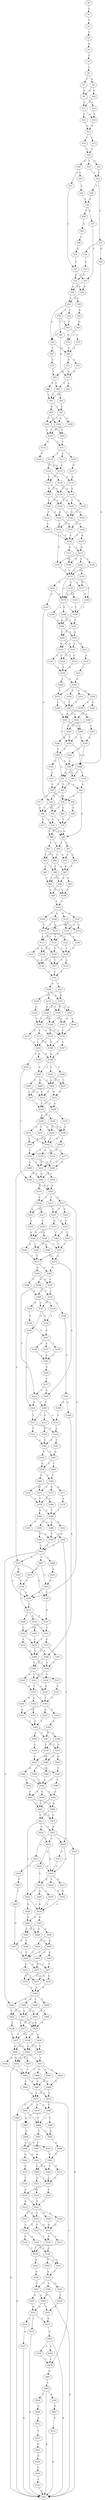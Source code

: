strict digraph  {
	S0 -> S1 [ label = C ];
	S1 -> S2 [ label = T ];
	S2 -> S3 [ label = C ];
	S3 -> S4 [ label = A ];
	S4 -> S5 [ label = A ];
	S5 -> S6 [ label = C ];
	S6 -> S7 [ label = C ];
	S6 -> S8 [ label = A ];
	S7 -> S9 [ label = G ];
	S8 -> S9 [ label = G ];
	S8 -> S10 [ label = C ];
	S9 -> S11 [ label = C ];
	S9 -> S12 [ label = A ];
	S10 -> S11 [ label = C ];
	S11 -> S13 [ label = T ];
	S11 -> S14 [ label = A ];
	S12 -> S14 [ label = A ];
	S13 -> S15 [ label = A ];
	S14 -> S15 [ label = A ];
	S15 -> S16 [ label = C ];
	S15 -> S17 [ label = G ];
	S16 -> S18 [ label = T ];
	S17 -> S18 [ label = T ];
	S18 -> S19 [ label = T ];
	S18 -> S20 [ label = A ];
	S18 -> S21 [ label = G ];
	S19 -> S22 [ label = T ];
	S20 -> S23 [ label = G ];
	S20 -> S24 [ label = C ];
	S21 -> S22 [ label = T ];
	S22 -> S25 [ label = A ];
	S22 -> S26 [ label = T ];
	S23 -> S27 [ label = T ];
	S24 -> S28 [ label = C ];
	S25 -> S29 [ label = G ];
	S25 -> S30 [ label = T ];
	S26 -> S31 [ label = A ];
	S27 -> S32 [ label = G ];
	S27 -> S33 [ label = C ];
	S28 -> S31 [ label = A ];
	S29 -> S34 [ label = A ];
	S30 -> S35 [ label = G ];
	S31 -> S36 [ label = T ];
	S31 -> S37 [ label = A ];
	S32 -> S38 [ label = A ];
	S32 -> S39 [ label = T ];
	S33 -> S39 [ label = T ];
	S33 -> S38 [ label = A ];
	S34 -> S40 [ label = C ];
	S34 -> S41 [ label = G ];
	S35 -> S32 [ label = G ];
	S36 -> S42 [ label = A ];
	S37 -> S33 [ label = C ];
	S38 -> S43 [ label = A ];
	S38 -> S44 [ label = G ];
	S39 -> S43 [ label = A ];
	S40 -> S45 [ label = T ];
	S41 -> S45 [ label = T ];
	S41 -> S46 [ label = A ];
	S41 -> S47 [ label = C ];
	S42 -> S48 [ label = C ];
	S43 -> S49 [ label = A ];
	S43 -> S50 [ label = T ];
	S43 -> S51 [ label = C ];
	S44 -> S52 [ label = A ];
	S45 -> S53 [ label = G ];
	S45 -> S54 [ label = A ];
	S46 -> S54 [ label = A ];
	S46 -> S55 [ label = A ];
	S47 -> S56 [ label = T ];
	S47 -> S57 [ label = C ];
	S48 -> S58 [ label = C ];
	S49 -> S59 [ label = C ];
	S49 -> S60 [ label = A ];
	S50 -> S61 [ label = T ];
	S50 -> S62 [ label = T ];
	S51 -> S62 [ label = T ];
	S52 -> S63 [ label = G ];
	S53 -> S64 [ label = A ];
	S53 -> S65 [ label = C ];
	S54 -> S64 [ label = A ];
	S54 -> S65 [ label = C ];
	S54 -> S66 [ label = G ];
	S55 -> S67 [ label = G ];
	S55 -> S68 [ label = C ];
	S56 -> S69 [ label = T ];
	S57 -> S64 [ label = A ];
	S58 -> S27 [ label = T ];
	S59 -> S70 [ label = C ];
	S60 -> S71 [ label = G ];
	S60 -> S72 [ label = A ];
	S61 -> S73 [ label = G ];
	S62 -> S74 [ label = T ];
	S62 -> S49 [ label = A ];
	S62 -> S75 [ label = G ];
	S63 -> S75 [ label = G ];
	S64 -> S76 [ label = C ];
	S64 -> S77 [ label = G ];
	S65 -> S78 [ label = T ];
	S65 -> S76 [ label = C ];
	S66 -> S78 [ label = T ];
	S67 -> S79 [ label = A ];
	S67 -> S80 [ label = G ];
	S68 -> S81 [ label = T ];
	S68 -> S82 [ label = C ];
	S68 -> S79 [ label = A ];
	S69 -> S78 [ label = T ];
	S70 -> S83 [ label = A ];
	S71 -> S73 [ label = G ];
	S71 -> S83 [ label = A ];
	S72 -> S73 [ label = G ];
	S73 -> S84 [ label = T ];
	S73 -> S85 [ label = A ];
	S74 -> S60 [ label = A ];
	S75 -> S60 [ label = A ];
	S76 -> S86 [ label = T ];
	S76 -> S55 [ label = A ];
	S77 -> S55 [ label = A ];
	S78 -> S86 [ label = T ];
	S78 -> S55 [ label = A ];
	S79 -> S87 [ label = A ];
	S80 -> S87 [ label = A ];
	S81 -> S88 [ label = T ];
	S81 -> S89 [ label = C ];
	S82 -> S88 [ label = T ];
	S82 -> S87 [ label = A ];
	S83 -> S84 [ label = T ];
	S83 -> S90 [ label = G ];
	S84 -> S91 [ label = T ];
	S84 -> S92 [ label = C ];
	S85 -> S91 [ label = T ];
	S86 -> S68 [ label = C ];
	S86 -> S93 [ label = T ];
	S87 -> S94 [ label = T ];
	S87 -> S95 [ label = C ];
	S87 -> S96 [ label = G ];
	S88 -> S96 [ label = G ];
	S88 -> S94 [ label = T ];
	S89 -> S94 [ label = T ];
	S90 -> S91 [ label = T ];
	S91 -> S97 [ label = T ];
	S91 -> S98 [ label = G ];
	S92 -> S97 [ label = T ];
	S93 -> S81 [ label = T ];
	S93 -> S82 [ label = C ];
	S94 -> S99 [ label = G ];
	S94 -> S100 [ label = C ];
	S95 -> S100 [ label = C ];
	S96 -> S99 [ label = G ];
	S96 -> S100 [ label = C ];
	S97 -> S101 [ label = T ];
	S97 -> S102 [ label = G ];
	S97 -> S103 [ label = A ];
	S98 -> S101 [ label = T ];
	S98 -> S103 [ label = A ];
	S99 -> S104 [ label = T ];
	S100 -> S104 [ label = T ];
	S101 -> S105 [ label = T ];
	S101 -> S106 [ label = C ];
	S102 -> S105 [ label = T ];
	S103 -> S105 [ label = T ];
	S103 -> S106 [ label = C ];
	S104 -> S107 [ label = G ];
	S104 -> S108 [ label = C ];
	S104 -> S109 [ label = T ];
	S104 -> S110 [ label = A ];
	S105 -> S111 [ label = T ];
	S105 -> S112 [ label = G ];
	S106 -> S111 [ label = T ];
	S107 -> S113 [ label = T ];
	S107 -> S114 [ label = C ];
	S107 -> S115 [ label = G ];
	S108 -> S116 [ label = A ];
	S108 -> S113 [ label = T ];
	S109 -> S113 [ label = T ];
	S110 -> S115 [ label = G ];
	S110 -> S114 [ label = C ];
	S111 -> S117 [ label = C ];
	S111 -> S118 [ label = A ];
	S111 -> S119 [ label = T ];
	S112 -> S120 [ label = G ];
	S113 -> S121 [ label = T ];
	S113 -> S122 [ label = C ];
	S113 -> S123 [ label = A ];
	S114 -> S121 [ label = T ];
	S115 -> S124 [ label = G ];
	S115 -> S123 [ label = A ];
	S116 -> S121 [ label = T ];
	S117 -> S125 [ label = A ];
	S118 -> S126 [ label = C ];
	S118 -> S125 [ label = A ];
	S119 -> S127 [ label = G ];
	S120 -> S125 [ label = A ];
	S121 -> S128 [ label = T ];
	S121 -> S129 [ label = A ];
	S121 -> S130 [ label = C ];
	S122 -> S128 [ label = T ];
	S123 -> S131 [ label = G ];
	S123 -> S129 [ label = A ];
	S123 -> S130 [ label = C ];
	S124 -> S128 [ label = T ];
	S125 -> S132 [ label = A ];
	S125 -> S133 [ label = T ];
	S126 -> S134 [ label = C ];
	S126 -> S133 [ label = T ];
	S127 -> S132 [ label = A ];
	S128 -> S135 [ label = A ];
	S128 -> S136 [ label = G ];
	S128 -> S137 [ label = T ];
	S129 -> S137 [ label = T ];
	S129 -> S136 [ label = G ];
	S130 -> S137 [ label = T ];
	S131 -> S136 [ label = G ];
	S132 -> S138 [ label = A ];
	S132 -> S139 [ label = C ];
	S133 -> S139 [ label = C ];
	S133 -> S140 [ label = T ];
	S134 -> S138 [ label = A ];
	S134 -> S140 [ label = T ];
	S135 -> S141 [ label = T ];
	S136 -> S141 [ label = T ];
	S137 -> S141 [ label = T ];
	S138 -> S142 [ label = G ];
	S138 -> S143 [ label = T ];
	S138 -> S144 [ label = A ];
	S139 -> S145 [ label = C ];
	S139 -> S143 [ label = T ];
	S140 -> S145 [ label = C ];
	S140 -> S144 [ label = A ];
	S141 -> S146 [ label = G ];
	S141 -> S147 [ label = C ];
	S142 -> S148 [ label = G ];
	S143 -> S149 [ label = C ];
	S143 -> S148 [ label = G ];
	S144 -> S150 [ label = A ];
	S144 -> S148 [ label = G ];
	S145 -> S151 [ label = T ];
	S145 -> S150 [ label = A ];
	S146 -> S152 [ label = A ];
	S146 -> S153 [ label = T ];
	S147 -> S152 [ label = A ];
	S147 -> S154 [ label = C ];
	S148 -> S155 [ label = C ];
	S148 -> S156 [ label = G ];
	S149 -> S157 [ label = A ];
	S150 -> S157 [ label = A ];
	S150 -> S155 [ label = C ];
	S151 -> S158 [ label = T ];
	S152 -> S159 [ label = T ];
	S152 -> S160 [ label = G ];
	S152 -> S161 [ label = A ];
	S153 -> S161 [ label = A ];
	S153 -> S160 [ label = G ];
	S153 -> S159 [ label = T ];
	S154 -> S162 [ label = C ];
	S155 -> S163 [ label = T ];
	S155 -> S164 [ label = T ];
	S156 -> S164 [ label = T ];
	S156 -> S165 [ label = A ];
	S157 -> S164 [ label = T ];
	S158 -> S164 [ label = T ];
	S159 -> S166 [ label = T ];
	S159 -> S167 [ label = A ];
	S160 -> S166 [ label = T ];
	S160 -> S168 [ label = G ];
	S161 -> S167 [ label = A ];
	S161 -> S168 [ label = G ];
	S161 -> S169 [ label = C ];
	S162 -> S166 [ label = T ];
	S163 -> S170 [ label = T ];
	S164 -> S171 [ label = A ];
	S164 -> S172 [ label = G ];
	S165 -> S171 [ label = A ];
	S166 -> S173 [ label = A ];
	S166 -> S174 [ label = T ];
	S166 -> S175 [ label = G ];
	S166 -> S176 [ label = C ];
	S167 -> S176 [ label = C ];
	S168 -> S174 [ label = T ];
	S168 -> S176 [ label = C ];
	S169 -> S176 [ label = C ];
	S170 -> S177 [ label = C ];
	S170 -> S178 [ label = A ];
	S170 -> S179 [ label = A ];
	S170 -> S180 [ label = C ];
	S170 -> S181 [ label = G ];
	S171 -> S163 [ label = T ];
	S171 -> S182 [ label = A ];
	S171 -> S183 [ label = C ];
	S171 -> S184 [ label = G ];
	S172 -> S184 [ label = G ];
	S173 -> S185 [ label = C ];
	S173 -> S186 [ label = T ];
	S174 -> S185 [ label = C ];
	S174 -> S186 [ label = T ];
	S175 -> S185 [ label = C ];
	S176 -> S186 [ label = T ];
	S176 -> S187 [ label = A ];
	S177 -> S178 [ label = A ];
	S177 -> S180 [ label = C ];
	S178 -> S188 [ label = G ];
	S178 -> S189 [ label = A ];
	S178 -> S190 [ label = T ];
	S179 -> S178 [ label = A ];
	S179 -> S191 [ label = T ];
	S180 -> S190 [ label = T ];
	S181 -> S178 [ label = A ];
	S181 -> S192 [ label = G ];
	S182 -> S170 [ label = T ];
	S182 -> S193 [ label = A ];
	S183 -> S170 [ label = T ];
	S184 -> S170 [ label = T ];
	S185 -> S194 [ label = T ];
	S185 -> S195 [ label = G ];
	S185 -> S196 [ label = A ];
	S186 -> S195 [ label = G ];
	S187 -> S195 [ label = G ];
	S188 -> S197 [ label = T ];
	S188 -> S198 [ label = G ];
	S189 -> S198 [ label = G ];
	S190 -> S197 [ label = T ];
	S190 -> S198 [ label = G ];
	S191 -> S190 [ label = T ];
	S192 -> S53 [ label = G ];
	S193 -> S177 [ label = C ];
	S194 -> S199 [ label = T ];
	S195 -> S200 [ label = G ];
	S195 -> S201 [ label = A ];
	S195 -> S202 [ label = T ];
	S196 -> S201 [ label = A ];
	S197 -> S203 [ label = A ];
	S197 -> S204 [ label = T ];
	S198 -> S204 [ label = T ];
	S198 -> S203 [ label = A ];
	S199 -> S205 [ label = A ];
	S200 -> S206 [ label = A ];
	S200 -> S207 [ label = T ];
	S201 -> S208 [ label = G ];
	S201 -> S209 [ label = C ];
	S201 -> S206 [ label = A ];
	S202 -> S206 [ label = A ];
	S202 -> S207 [ label = T ];
	S203 -> S210 [ label = G ];
	S203 -> S211 [ label = T ];
	S203 -> S212 [ label = A ];
	S204 -> S210 [ label = G ];
	S204 -> S212 [ label = A ];
	S205 -> S213 [ label = G ];
	S205 -> S214 [ label = C ];
	S205 -> S215 [ label = T ];
	S206 -> S216 [ label = C ];
	S206 -> S217 [ label = A ];
	S206 -> S218 [ label = G ];
	S207 -> S218 [ label = G ];
	S208 -> S216 [ label = C ];
	S209 -> S216 [ label = C ];
	S209 -> S217 [ label = A ];
	S210 -> S219 [ label = T ];
	S210 -> S220 [ label = C ];
	S210 -> S221 [ label = G ];
	S211 -> S222 [ label = A ];
	S212 -> S219 [ label = T ];
	S212 -> S220 [ label = C ];
	S213 -> S223 [ label = T ];
	S213 -> S224 [ label = G ];
	S213 -> S225 [ label = A ];
	S213 -> S226 [ label = A ];
	S214 -> S227 [ label = C ];
	S214 -> S225 [ label = A ];
	S215 -> S223 [ label = T ];
	S216 -> S228 [ label = A ];
	S216 -> S229 [ label = C ];
	S217 -> S229 [ label = C ];
	S218 -> S228 [ label = A ];
	S218 -> S229 [ label = C ];
	S219 -> S230 [ label = A ];
	S220 -> S230 [ label = A ];
	S221 -> S230 [ label = A ];
	S222 -> S231 [ label = C ];
	S223 -> S232 [ label = T ];
	S223 -> S233 [ label = G ];
	S224 -> S232 [ label = T ];
	S225 -> S234 [ label = A ];
	S226 -> S235 [ label = C ];
	S227 -> S236 [ label = C ];
	S228 -> S237 [ label = C ];
	S228 -> S238 [ label = A ];
	S229 -> S238 [ label = A ];
	S229 -> S239 [ label = T ];
	S230 -> S240 [ label = T ];
	S230 -> S241 [ label = A ];
	S231 -> S241 [ label = A ];
	S232 -> S242 [ label = T ];
	S232 -> S243 [ label = C ];
	S233 -> S242 [ label = T ];
	S233 -> S244 [ label = G ];
	S234 -> S244 [ label = G ];
	S235 -> S245 [ label = A ];
	S235 -> S246 [ label = T ];
	S235 -> S247 [ label = G ];
	S236 -> S248 [ label = A ];
	S236 -> S244 [ label = G ];
	S237 -> S249 [ label = A ];
	S238 -> S250 [ label = C ];
	S238 -> S251 [ label = T ];
	S238 -> S249 [ label = A ];
	S238 -> S252 [ label = G ];
	S239 -> S250 [ label = C ];
	S239 -> S249 [ label = A ];
	S240 -> S253 [ label = C ];
	S241 -> S254 [ label = G ];
	S241 -> S255 [ label = A ];
	S241 -> S253 [ label = C ];
	S241 -> S256 [ label = T ];
	S242 -> S257 [ label = C ];
	S242 -> S258 [ label = T ];
	S243 -> S257 [ label = C ];
	S244 -> S258 [ label = T ];
	S244 -> S259 [ label = G ];
	S244 -> S260 [ label = A ];
	S245 -> S261 [ label = G ];
	S245 -> S262 [ label = A ];
	S246 -> S263 [ label = C ];
	S247 -> S263 [ label = C ];
	S247 -> S261 [ label = G ];
	S248 -> S257 [ label = C ];
	S249 -> S264 [ label = T ];
	S249 -> S265 [ label = A ];
	S250 -> S265 [ label = A ];
	S250 -> S266 [ label = C ];
	S251 -> S265 [ label = A ];
	S252 -> S266 [ label = C ];
	S252 -> S265 [ label = A ];
	S253 -> S267 [ label = T ];
	S253 -> S268 [ label = C ];
	S254 -> S269 [ label = G ];
	S254 -> S270 [ label = A ];
	S255 -> S267 [ label = T ];
	S256 -> S267 [ label = T ];
	S257 -> S271 [ label = T ];
	S257 -> S272 [ label = A ];
	S258 -> S271 [ label = T ];
	S259 -> S271 [ label = T ];
	S260 -> S272 [ label = A ];
	S261 -> S273 [ label = G ];
	S261 -> S274 [ label = C ];
	S262 -> S274 [ label = C ];
	S263 -> S275 [ label = T ];
	S263 -> S274 [ label = C ];
	S264 -> S276 [ label = T ];
	S265 -> S276 [ label = T ];
	S265 -> S277 [ label = C ];
	S265 -> S278 [ label = A ];
	S265 -> S279 [ label = G ];
	S266 -> S276 [ label = T ];
	S267 -> S280 [ label = T ];
	S267 -> S281 [ label = A ];
	S267 -> S282 [ label = G ];
	S268 -> S281 [ label = A ];
	S269 -> S282 [ label = G ];
	S270 -> S281 [ label = A ];
	S271 -> S283 [ label = A ];
	S271 -> S284 [ label = G ];
	S272 -> S285 [ label = A ];
	S272 -> S284 [ label = G ];
	S273 -> S286 [ label = G ];
	S273 -> S287 [ label = C ];
	S274 -> S286 [ label = G ];
	S274 -> S288 [ label = A ];
	S275 -> S286 [ label = G ];
	S276 -> S289 [ label = G ];
	S276 -> S290 [ label = A ];
	S276 -> S291 [ label = C ];
	S277 -> S291 [ label = C ];
	S277 -> S290 [ label = A ];
	S278 -> S291 [ label = C ];
	S279 -> S291 [ label = C ];
	S280 -> S292 [ label = T ];
	S280 -> S293 [ label = G ];
	S281 -> S294 [ label = C ];
	S281 -> S295 [ label = T ];
	S282 -> S294 [ label = C ];
	S282 -> S293 [ label = G ];
	S283 -> S296 [ label = C ];
	S283 -> S297 [ label = A ];
	S284 -> S298 [ label = G ];
	S284 -> S297 [ label = A ];
	S285 -> S299 [ label = T ];
	S286 -> S300 [ label = A ];
	S286 -> S301 [ label = T ];
	S287 -> S301 [ label = T ];
	S288 -> S300 [ label = A ];
	S288 -> S301 [ label = T ];
	S289 -> S302 [ label = A ];
	S289 -> S303 [ label = A ];
	S290 -> S302 [ label = A ];
	S291 -> S199 [ label = T ];
	S291 -> S302 [ label = A ];
	S291 -> S304 [ label = C ];
	S292 -> S305 [ label = A ];
	S293 -> S295 [ label = T ];
	S293 -> S306 [ label = G ];
	S294 -> S305 [ label = A ];
	S294 -> S295 [ label = T ];
	S295 -> S307 [ label = T ];
	S295 -> S308 [ label = G ];
	S296 -> S309 [ label = A ];
	S297 -> S310 [ label = T ];
	S297 -> S309 [ label = A ];
	S298 -> S311 [ label = T ];
	S298 -> S310 [ label = T ];
	S299 -> S312 [ label = A ];
	S299 -> S313 [ label = T ];
	S299 -> S314 [ label = C ];
	S300 -> S315 [ label = C ];
	S300 -> S316 [ label = G ];
	S300 -> S317 [ label = A ];
	S301 -> S315 [ label = C ];
	S301 -> S318 [ label = T ];
	S302 -> S319 [ label = G ];
	S302 -> S205 [ label = A ];
	S303 -> S320 [ label = T ];
	S303 -> S226 [ label = A ];
	S303 -> S321 [ label = G ];
	S304 -> S205 [ label = A ];
	S305 -> S308 [ label = G ];
	S305 -> S322 [ label = C ];
	S306 -> S307 [ label = T ];
	S307 -> S323 [ label = C ];
	S307 -> S34 [ label = A ];
	S307 -> S41 [ label = G ];
	S308 -> S40 [ label = C ];
	S308 -> S41 [ label = G ];
	S308 -> S324 [ label = T ];
	S309 -> S325 [ label = C ];
	S309 -> S326 [ label = G ];
	S309 -> S327 [ label = T ];
	S310 -> S328 [ label = A ];
	S310 -> S327 [ label = T ];
	S311 -> S299 [ label = T ];
	S311 -> S329 [ label = G ];
	S312 -> S330 [ label = G ];
	S313 -> S331 [ label = T ];
	S313 -> S332 [ label = C ];
	S314 -> S332 [ label = C ];
	S315 -> S333 [ label = T ];
	S315 -> S334 [ label = A ];
	S316 -> S333 [ label = T ];
	S317 -> S335 [ label = C ];
	S318 -> S334 [ label = A ];
	S319 -> S214 [ label = C ];
	S320 -> S247 [ label = G ];
	S321 -> S336 [ label = T ];
	S322 -> S34 [ label = A ];
	S323 -> S337 [ label = A ];
	S324 -> S46 [ label = A ];
	S325 -> S338 [ label = A ];
	S326 -> S339 [ label = T ];
	S327 -> S338 [ label = A ];
	S327 -> S340 [ label = G ];
	S328 -> S341 [ label = C ];
	S329 -> S313 [ label = T ];
	S330 -> S342 [ label = A ];
	S331 -> S342 [ label = A ];
	S332 -> S342 [ label = A ];
	S332 -> S343 [ label = T ];
	S333 -> S344 [ label = A ];
	S333 -> S345 [ label = T ];
	S333 -> S346 [ label = G ];
	S334 -> S345 [ label = T ];
	S335 -> S345 [ label = T ];
	S336 -> S226 [ label = A ];
	S336 -> S235 [ label = C ];
	S337 -> S47 [ label = C ];
	S338 -> S347 [ label = G ];
	S339 -> S347 [ label = G ];
	S340 -> S329 [ label = G ];
	S341 -> S348 [ label = A ];
	S341 -> S349 [ label = A ];
	S342 -> S350 [ label = T ];
	S342 -> S351 [ label = G ];
	S343 -> S351 [ label = G ];
	S344 -> S352 [ label = C ];
	S345 -> S353 [ label = G ];
	S345 -> S354 [ label = T ];
	S345 -> S355 [ label = A ];
	S346 -> S353 [ label = G ];
	S347 -> S356 [ label = G ];
	S347 -> S357 [ label = A ];
	S347 -> S358 [ label = T ];
	S348 -> S288 [ label = A ];
	S349 -> S314 [ label = C ];
	S350 -> S359 [ label = A ];
	S351 -> S359 [ label = A ];
	S351 -> S360 [ label = T ];
	S352 -> S361 [ label = T ];
	S353 -> S361 [ label = T ];
	S354 -> S362 [ label = G ];
	S355 -> S361 [ label = T ];
	S356 -> S363 [ label = A ];
	S357 -> S363 [ label = A ];
	S358 -> S363 [ label = A ];
	S359 -> S364 [ label = T ];
	S359 -> S365 [ label = C ];
	S360 -> S364 [ label = T ];
	S361 -> S366 [ label = C ];
	S361 -> S367 [ label = T ];
	S361 -> S368 [ label = G ];
	S362 -> S367 [ label = T ];
	S363 -> S369 [ label = G ];
	S364 -> S370 [ label = A ];
	S364 -> S371 [ label = G ];
	S364 -> S372 [ label = C ];
	S364 -> S373 [ label = T ];
	S365 -> S373 [ label = T ];
	S366 -> S374 [ label = C ];
	S367 -> S375 [ label = G ];
	S367 -> S376 [ label = T ];
	S368 -> S376 [ label = T ];
	S368 -> S375 [ label = G ];
	S369 -> S377 [ label = T ];
	S370 -> S378 [ label = T ];
	S371 -> S379 [ label = A ];
	S372 -> S378 [ label = T ];
	S373 -> S378 [ label = T ];
	S373 -> S380 [ label = G ];
	S374 -> S381 [ label = C ];
	S375 -> S381 [ label = C ];
	S375 -> S382 [ label = A ];
	S375 -> S383 [ label = G ];
	S376 -> S382 [ label = A ];
	S377 -> S311 [ label = T ];
	S377 -> S285 [ label = A ];
	S378 -> S384 [ label = G ];
	S378 -> S385 [ label = T ];
	S379 -> S385 [ label = T ];
	S380 -> S385 [ label = T ];
	S381 -> S386 [ label = A ];
	S381 -> S387 [ label = T ];
	S382 -> S388 [ label = C ];
	S382 -> S389 [ label = G ];
	S383 -> S387 [ label = T ];
	S384 -> S390 [ label = A ];
	S384 -> S391 [ label = T ];
	S385 -> S392 [ label = G ];
	S385 -> S390 [ label = A ];
	S385 -> S393 [ label = C ];
	S386 -> S394 [ label = C ];
	S386 -> S395 [ label = A ];
	S387 -> S394 [ label = C ];
	S387 -> S396 [ label = T ];
	S388 -> S394 [ label = C ];
	S389 -> S394 [ label = C ];
	S390 -> S397 [ label = A ];
	S390 -> S398 [ label = T ];
	S391 -> S397 [ label = A ];
	S392 -> S397 [ label = A ];
	S393 -> S399 [ label = C ];
	S394 -> S400 [ label = C ];
	S394 -> S401 [ label = A ];
	S394 -> S402 [ label = G ];
	S395 -> S401 [ label = A ];
	S396 -> S402 [ label = G ];
	S397 -> S403 [ label = T ];
	S398 -> S404 [ label = T ];
	S398 -> S403 [ label = T ];
	S399 -> S403 [ label = T ];
	S400 -> S405 [ label = C ];
	S401 -> S406 [ label = A ];
	S401 -> S405 [ label = C ];
	S402 -> S406 [ label = A ];
	S402 -> S405 [ label = C ];
	S403 -> S407 [ label = T ];
	S403 -> S408 [ label = A ];
	S403 -> S409 [ label = C ];
	S403 -> S303 [ label = A ];
	S404 -> S410 [ label = A ];
	S404 -> S411 [ label = C ];
	S405 -> S412 [ label = A ];
	S405 -> S413 [ label = C ];
	S406 -> S413 [ label = C ];
	S406 -> S412 [ label = A ];
	S407 -> S414 [ label = C ];
	S407 -> S415 [ label = C ];
	S408 -> S416 [ label = C ];
	S408 -> S417 [ label = A ];
	S409 -> S418 [ label = A ];
	S410 -> S419 [ label = A ];
	S410 -> S420 [ label = T ];
	S410 -> S421 [ label = G ];
	S411 -> S410 [ label = A ];
	S412 -> S422 [ label = A ];
	S413 -> S423 [ label = T ];
	S413 -> S424 [ label = C ];
	S413 -> S422 [ label = A ];
	S414 -> S226 [ label = A ];
	S414 -> S320 [ label = T ];
	S415 -> S336 [ label = T ];
	S416 -> S425 [ label = A ];
	S416 -> S426 [ label = T ];
	S417 -> S427 [ label = C ];
	S417 -> S425 [ label = A ];
	S418 -> S414 [ label = C ];
	S419 -> S423 [ label = T ];
	S419 -> S428 [ label = A ];
	S419 -> S429 [ label = C ];
	S420 -> S430 [ label = G ];
	S421 -> S430 [ label = G ];
	S422 -> S431 [ label = G ];
	S422 -> S404 [ label = T ];
	S422 -> S432 [ label = A ];
	S422 -> S433 [ label = C ];
	S423 -> S434 [ label = A ];
	S423 -> S435 [ label = G ];
	S424 -> S432 [ label = A ];
	S425 -> S436 [ label = G ];
	S425 -> S437 [ label = T ];
	S425 -> S438 [ label = C ];
	S426 -> S437 [ label = T ];
	S427 -> S438 [ label = C ];
	S427 -> S437 [ label = T ];
	S428 -> S435 [ label = G ];
	S429 -> S435 [ label = G ];
	S430 -> S435 [ label = G ];
	S431 -> S410 [ label = A ];
	S431 -> S439 [ label = T ];
	S432 -> S410 [ label = A ];
	S432 -> S440 [ label = G ];
	S433 -> S441 [ label = "$" ];
	S434 -> S442 [ label = G ];
	S435 -> S443 [ label = A ];
	S435 -> S442 [ label = G ];
	S436 -> S444 [ label = C ];
	S436 -> S445 [ label = T ];
	S437 -> S446 [ label = A ];
	S437 -> S444 [ label = C ];
	S438 -> S445 [ label = T ];
	S438 -> S444 [ label = C ];
	S438 -> S446 [ label = A ];
	S439 -> S447 [ label = T ];
	S440 -> S419 [ label = A ];
	S442 -> S448 [ label = C ];
	S442 -> S449 [ label = A ];
	S443 -> S450 [ label = G ];
	S443 -> S449 [ label = A ];
	S443 -> S448 [ label = C ];
	S444 -> S451 [ label = T ];
	S444 -> S452 [ label = A ];
	S445 -> S451 [ label = T ];
	S445 -> S452 [ label = A ];
	S446 -> S453 [ label = C ];
	S446 -> S454 [ label = G ];
	S446 -> S452 [ label = A ];
	S447 -> S455 [ label = T ];
	S448 -> S456 [ label = A ];
	S449 -> S457 [ label = G ];
	S449 -> S458 [ label = T ];
	S450 -> S456 [ label = A ];
	S450 -> S459 [ label = C ];
	S451 -> S460 [ label = C ];
	S451 -> S461 [ label = T ];
	S451 -> S462 [ label = G ];
	S451 -> S463 [ label = A ];
	S452 -> S461 [ label = T ];
	S452 -> S441 [ label = "$" ];
	S453 -> S461 [ label = T ];
	S454 -> S461 [ label = T ];
	S455 -> S457 [ label = G ];
	S456 -> S464 [ label = T ];
	S456 -> S465 [ label = G ];
	S456 -> S466 [ label = C ];
	S457 -> S464 [ label = T ];
	S458 -> S464 [ label = T ];
	S459 -> S464 [ label = T ];
	S460 -> S467 [ label = A ];
	S461 -> S468 [ label = G ];
	S461 -> S469 [ label = C ];
	S461 -> S467 [ label = A ];
	S462 -> S468 [ label = G ];
	S463 -> S467 [ label = A ];
	S464 -> S470 [ label = A ];
	S464 -> S471 [ label = T ];
	S464 -> S472 [ label = C ];
	S465 -> S471 [ label = T ];
	S466 -> S470 [ label = A ];
	S467 -> S473 [ label = A ];
	S467 -> S474 [ label = C ];
	S468 -> S473 [ label = A ];
	S468 -> S474 [ label = C ];
	S469 -> S473 [ label = A ];
	S470 -> S475 [ label = G ];
	S470 -> S476 [ label = A ];
	S471 -> S476 [ label = A ];
	S471 -> S477 [ label = C ];
	S471 -> S475 [ label = G ];
	S472 -> S477 [ label = C ];
	S473 -> S478 [ label = A ];
	S473 -> S479 [ label = T ];
	S473 -> S480 [ label = C ];
	S473 -> S481 [ label = T ];
	S473 -> S482 [ label = G ];
	S474 -> S480 [ label = C ];
	S475 -> S483 [ label = A ];
	S476 -> S483 [ label = A ];
	S477 -> S483 [ label = A ];
	S478 -> S484 [ label = C ];
	S479 -> S485 [ label = G ];
	S480 -> S486 [ label = T ];
	S480 -> S484 [ label = C ];
	S480 -> S487 [ label = A ];
	S481 -> S487 [ label = A ];
	S481 -> S484 [ label = C ];
	S482 -> S441 [ label = "$" ];
	S483 -> S488 [ label = T ];
	S483 -> S489 [ label = G ];
	S483 -> S408 [ label = A ];
	S483 -> S490 [ label = C ];
	S484 -> S491 [ label = T ];
	S484 -> S492 [ label = A ];
	S485 -> S493 [ label = T ];
	S486 -> S492 [ label = A ];
	S487 -> S494 [ label = G ];
	S488 -> S495 [ label = G ];
	S489 -> S417 [ label = A ];
	S489 -> S416 [ label = C ];
	S489 -> S495 [ label = G ];
	S490 -> S417 [ label = A ];
	S490 -> S496 [ label = T ];
	S491 -> S497 [ label = C ];
	S491 -> S498 [ label = A ];
	S492 -> S499 [ label = G ];
	S493 -> S500 [ label = T ];
	S493 -> S441 [ label = "$" ];
	S493 -> S501 [ label = A ];
	S494 -> S502 [ label = T ];
	S494 -> S498 [ label = A ];
	S495 -> S427 [ label = C ];
	S495 -> S425 [ label = A ];
	S496 -> S425 [ label = A ];
	S497 -> S503 [ label = A ];
	S498 -> S504 [ label = G ];
	S498 -> S503 [ label = A ];
	S499 -> S505 [ label = T ];
	S500 -> S506 [ label = G ];
	S501 -> S507 [ label = A ];
	S502 -> S505 [ label = T ];
	S503 -> S508 [ label = A ];
	S503 -> S509 [ label = C ];
	S504 -> S510 [ label = G ];
	S505 -> S508 [ label = A ];
	S505 -> S511 [ label = T ];
	S505 -> S509 [ label = C ];
	S506 -> S512 [ label = G ];
	S507 -> S513 [ label = A ];
	S508 -> S514 [ label = C ];
	S508 -> S515 [ label = G ];
	S509 -> S514 [ label = C ];
	S510 -> S516 [ label = T ];
	S511 -> S514 [ label = C ];
	S512 -> S517 [ label = T ];
	S513 -> S441 [ label = "$" ];
	S514 -> S518 [ label = A ];
	S514 -> S519 [ label = C ];
	S515 -> S520 [ label = G ];
	S516 -> S518 [ label = A ];
	S517 -> S521 [ label = G ];
	S518 -> S522 [ label = T ];
	S518 -> S523 [ label = A ];
	S519 -> S522 [ label = T ];
	S520 -> S522 [ label = T ];
	S521 -> S524 [ label = G ];
	S522 -> S525 [ label = T ];
	S522 -> S526 [ label = A ];
	S522 -> S527 [ label = C ];
	S522 -> S528 [ label = G ];
	S523 -> S525 [ label = T ];
	S524 -> S529 [ label = C ];
	S525 -> S530 [ label = A ];
	S525 -> S531 [ label = G ];
	S525 -> S532 [ label = C ];
	S526 -> S531 [ label = G ];
	S527 -> S530 [ label = A ];
	S528 -> S531 [ label = G ];
	S529 -> S533 [ label = A ];
	S530 -> S534 [ label = A ];
	S530 -> S535 [ label = C ];
	S531 -> S536 [ label = T ];
	S531 -> S537 [ label = G ];
	S532 -> S536 [ label = T ];
	S533 -> S441 [ label = "$" ];
	S534 -> S538 [ label = A ];
	S535 -> S539 [ label = T ];
	S536 -> S539 [ label = T ];
	S536 -> S538 [ label = A ];
	S537 -> S539 [ label = T ];
	S538 -> S540 [ label = T ];
	S538 -> S541 [ label = C ];
	S539 -> S541 [ label = C ];
	S539 -> S542 [ label = A ];
	S540 -> S543 [ label = T ];
	S541 -> S543 [ label = T ];
	S542 -> S544 [ label = G ];
	S543 -> S545 [ label = G ];
	S543 -> S546 [ label = A ];
	S543 -> S547 [ label = T ];
	S544 -> S547 [ label = T ];
	S545 -> S548 [ label = T ];
	S546 -> S549 [ label = A ];
	S547 -> S549 [ label = A ];
	S547 -> S550 [ label = G ];
	S547 -> S441 [ label = "$" ];
	S548 -> S551 [ label = T ];
	S549 -> S551 [ label = T ];
	S549 -> S552 [ label = G ];
	S550 -> S552 [ label = G ];
	S551 -> S553 [ label = G ];
	S552 -> S554 [ label = A ];
	S552 -> S553 [ label = G ];
	S552 -> S555 [ label = T ];
	S553 -> S556 [ label = G ];
	S554 -> S557 [ label = A ];
	S555 -> S441 [ label = "$" ];
	S556 -> S558 [ label = G ];
	S556 -> S559 [ label = T ];
	S556 -> S441 [ label = "$" ];
	S557 -> S441 [ label = "$" ];
	S558 -> S479 [ label = T ];
	S559 -> S479 [ label = T ];
}
